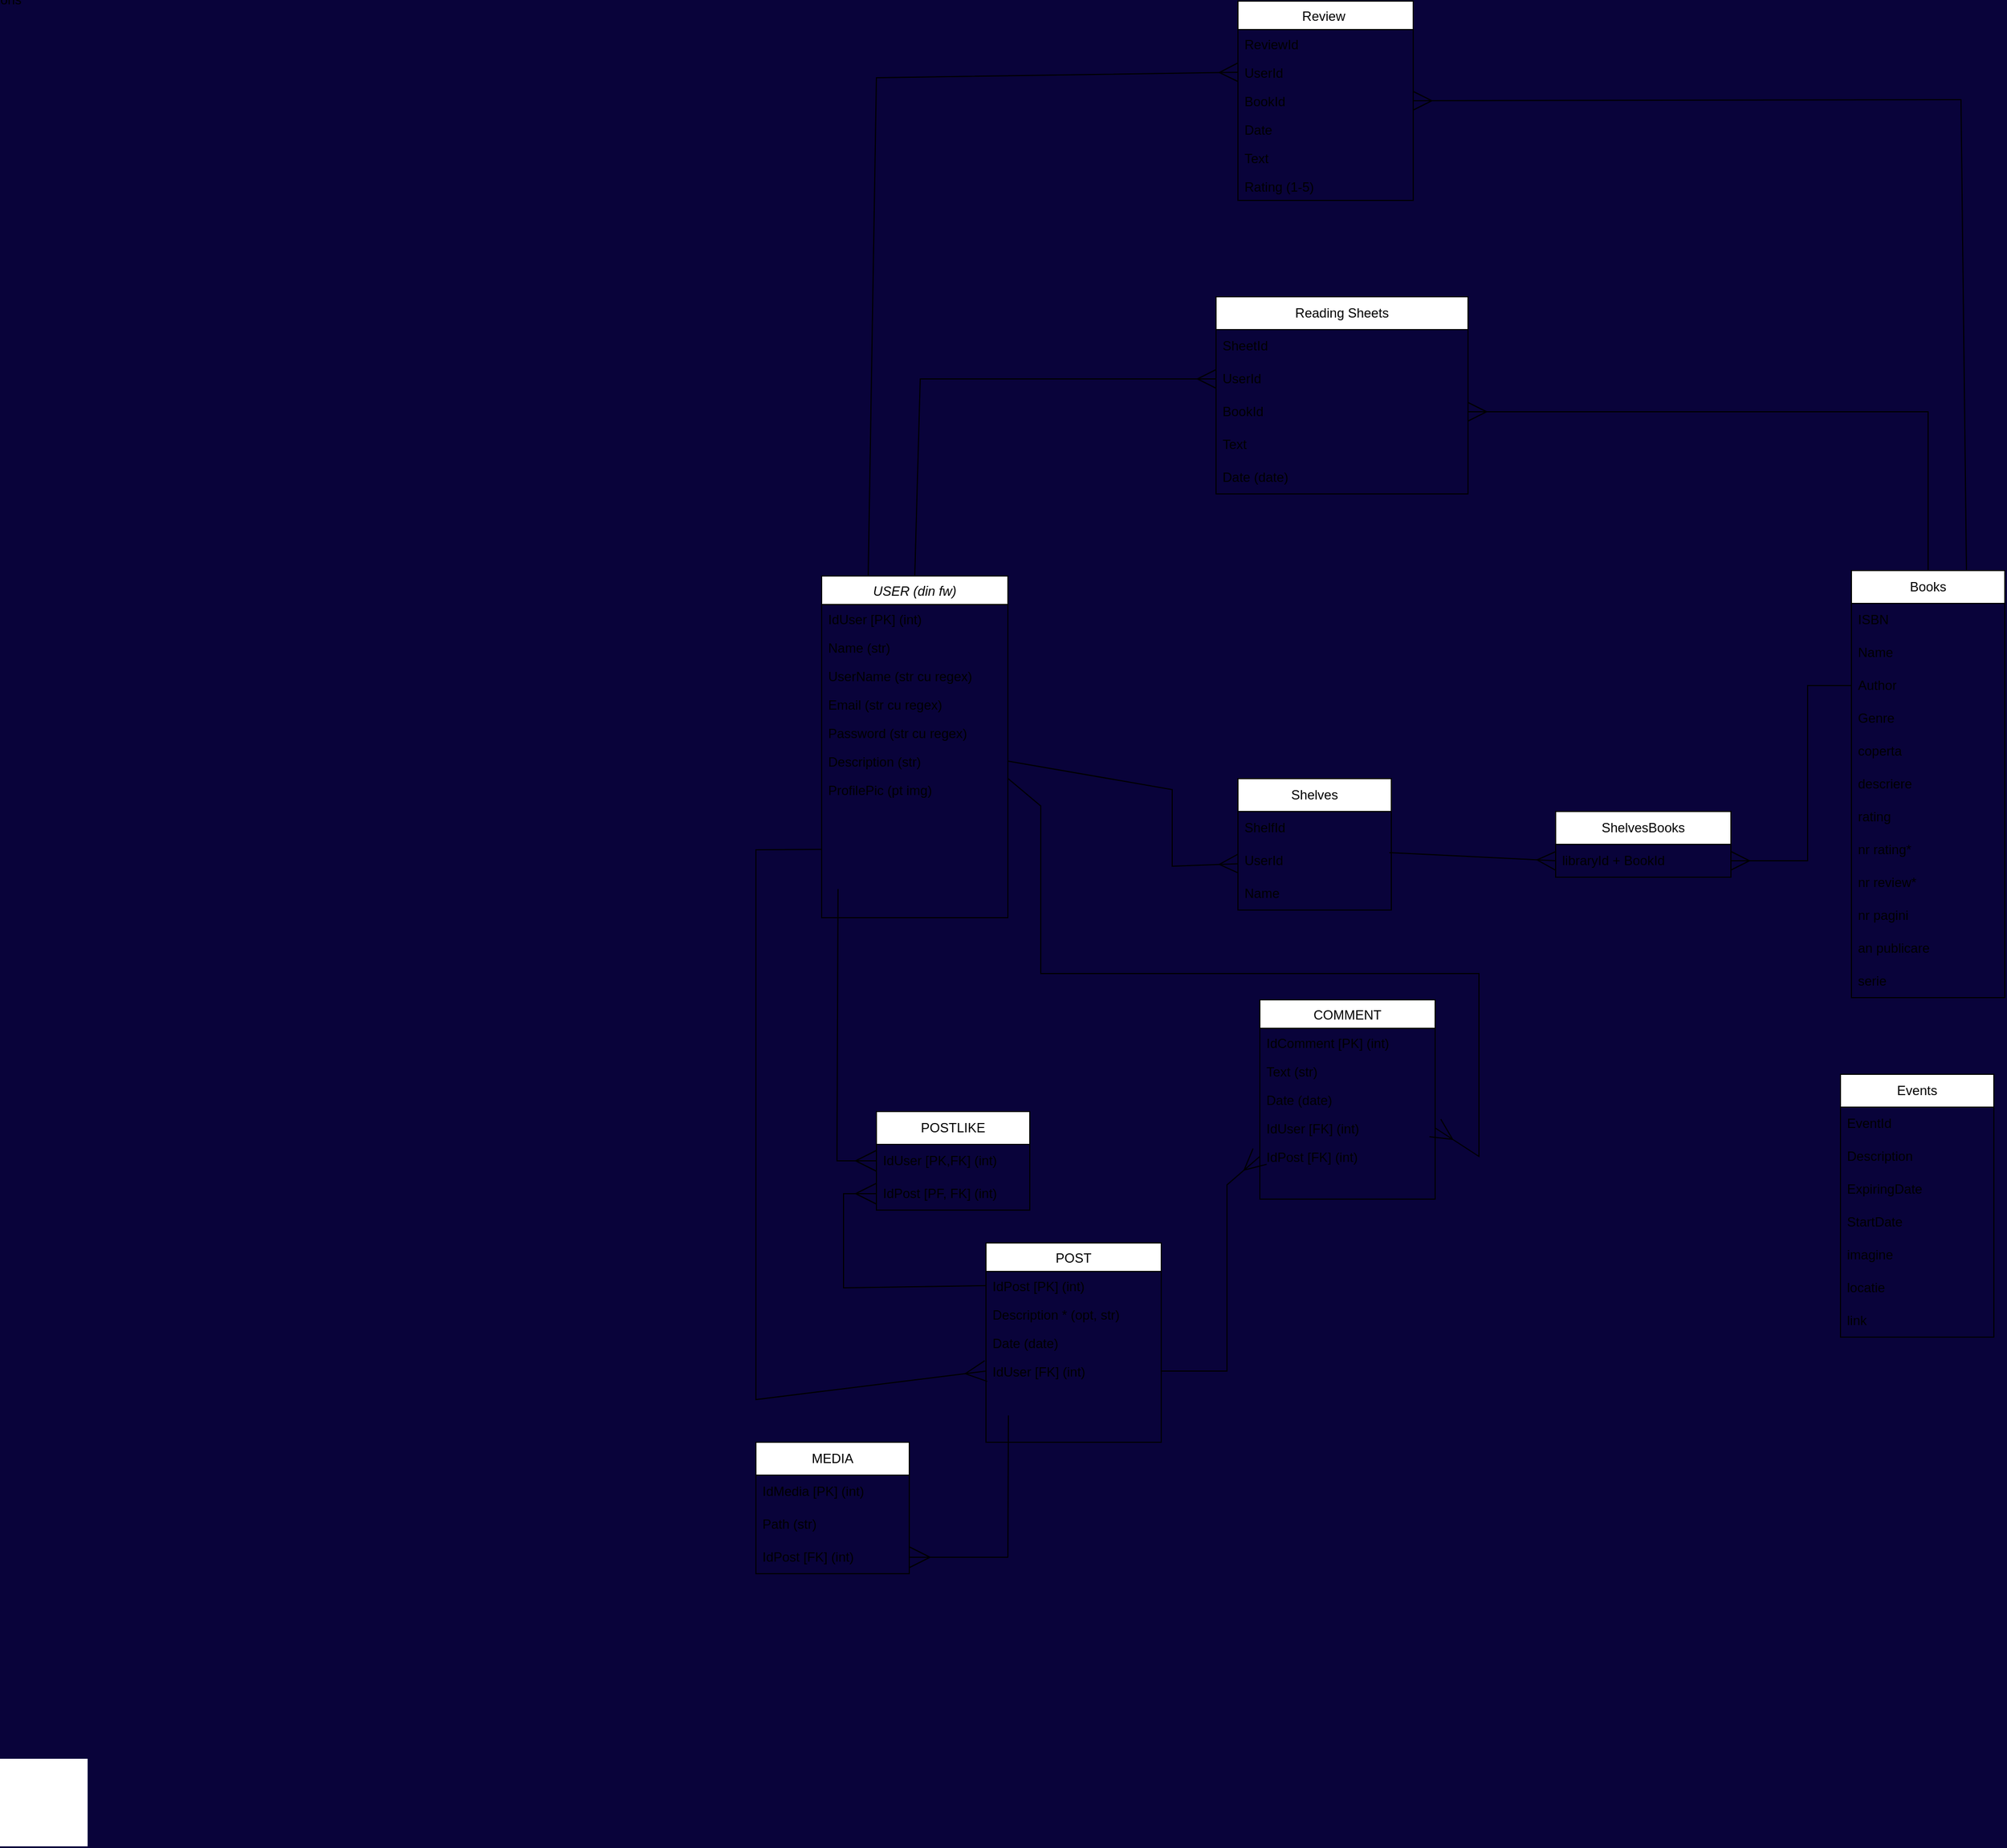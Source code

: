 <mxfile version="25.0.2">
  <diagram name="Page-1" id="d7t0EijorHq8jaIxipue">
    <mxGraphModel dx="3233" dy="1976" grid="1" gridSize="10" guides="1" tooltips="1" connect="1" arrows="1" fold="1" page="1" pageScale="1" pageWidth="1920" pageHeight="1200" background="#09033a" math="0" shadow="0">
      <root>
        <mxCell id="0" />
        <mxCell id="1" parent="0" />
        <mxCell id="PUZ8tLJXQuR5AAKcZnAG-1" value="USER (din fw)" style="swimlane;fontStyle=2;align=center;verticalAlign=top;childLayout=stackLayout;horizontal=1;startSize=26;horizontalStack=0;resizeParent=1;resizeLast=0;collapsible=1;marginBottom=0;rounded=0;shadow=0;strokeWidth=1;" parent="1" vertex="1">
          <mxGeometry x="-1170" y="35" width="170" height="312" as="geometry">
            <mxRectangle x="230" y="140" width="160" height="26" as="alternateBounds" />
          </mxGeometry>
        </mxCell>
        <mxCell id="PUZ8tLJXQuR5AAKcZnAG-2" value="IdUser [PK] (int)" style="text;align=left;verticalAlign=top;spacingLeft=4;spacingRight=4;overflow=hidden;rotatable=0;points=[[0,0.5],[1,0.5]];portConstraint=eastwest;" parent="PUZ8tLJXQuR5AAKcZnAG-1" vertex="1">
          <mxGeometry y="26" width="170" height="26" as="geometry" />
        </mxCell>
        <mxCell id="PUZ8tLJXQuR5AAKcZnAG-3" value="Name (str)" style="text;align=left;verticalAlign=top;spacingLeft=4;spacingRight=4;overflow=hidden;rotatable=0;points=[[0,0.5],[1,0.5]];portConstraint=eastwest;" parent="PUZ8tLJXQuR5AAKcZnAG-1" vertex="1">
          <mxGeometry y="52" width="170" height="26" as="geometry" />
        </mxCell>
        <mxCell id="PUZ8tLJXQuR5AAKcZnAG-4" value="UserName (str cu regex)" style="text;align=left;verticalAlign=top;spacingLeft=4;spacingRight=4;overflow=hidden;rotatable=0;points=[[0,0.5],[1,0.5]];portConstraint=eastwest;" parent="PUZ8tLJXQuR5AAKcZnAG-1" vertex="1">
          <mxGeometry y="78" width="170" height="26" as="geometry" />
        </mxCell>
        <mxCell id="PUZ8tLJXQuR5AAKcZnAG-5" value="Email (str cu regex)" style="text;align=left;verticalAlign=top;spacingLeft=4;spacingRight=4;overflow=hidden;rotatable=0;points=[[0,0.5],[1,0.5]];portConstraint=eastwest;rounded=0;shadow=0;html=0;" parent="PUZ8tLJXQuR5AAKcZnAG-1" vertex="1">
          <mxGeometry y="104" width="170" height="26" as="geometry" />
        </mxCell>
        <mxCell id="PUZ8tLJXQuR5AAKcZnAG-7" value="Password (str cu regex)" style="text;align=left;verticalAlign=top;spacingLeft=4;spacingRight=4;overflow=hidden;rotatable=0;points=[[0,0.5],[1,0.5]];portConstraint=eastwest;" parent="PUZ8tLJXQuR5AAKcZnAG-1" vertex="1">
          <mxGeometry y="130" width="170" height="26" as="geometry" />
        </mxCell>
        <mxCell id="PUZ8tLJXQuR5AAKcZnAG-8" value="Description (str)" style="text;align=left;verticalAlign=top;spacingLeft=4;spacingRight=4;overflow=hidden;rotatable=0;points=[[0,0.5],[1,0.5]];portConstraint=eastwest;" parent="PUZ8tLJXQuR5AAKcZnAG-1" vertex="1">
          <mxGeometry y="156" width="170" height="26" as="geometry" />
        </mxCell>
        <mxCell id="PUZ8tLJXQuR5AAKcZnAG-9" value="ProfilePic (pt img)" style="text;align=left;verticalAlign=top;spacingLeft=4;spacingRight=4;overflow=hidden;rotatable=0;points=[[0,0.5],[1,0.5]];portConstraint=eastwest;" parent="PUZ8tLJXQuR5AAKcZnAG-1" vertex="1">
          <mxGeometry y="182" width="170" height="26" as="geometry" />
        </mxCell>
        <mxCell id="PUZ8tLJXQuR5AAKcZnAG-12" value="POST" style="swimlane;fontStyle=0;align=center;verticalAlign=top;childLayout=stackLayout;horizontal=1;startSize=26;horizontalStack=0;resizeParent=1;resizeLast=0;collapsible=1;marginBottom=0;rounded=0;shadow=0;strokeWidth=1;" parent="1" vertex="1">
          <mxGeometry x="-1020" y="644" width="160" height="182" as="geometry">
            <mxRectangle x="130" y="380" width="160" height="26" as="alternateBounds" />
          </mxGeometry>
        </mxCell>
        <mxCell id="PUZ8tLJXQuR5AAKcZnAG-13" value="IdPost [PK] (int)" style="text;align=left;verticalAlign=top;spacingLeft=4;spacingRight=4;overflow=hidden;rotatable=0;points=[[0,0.5],[1,0.5]];portConstraint=eastwest;" parent="PUZ8tLJXQuR5AAKcZnAG-12" vertex="1">
          <mxGeometry y="26" width="160" height="26" as="geometry" />
        </mxCell>
        <mxCell id="PUZ8tLJXQuR5AAKcZnAG-14" value="Description * (opt, str)" style="text;align=left;verticalAlign=top;spacingLeft=4;spacingRight=4;overflow=hidden;rotatable=0;points=[[0,0.5],[1,0.5]];portConstraint=eastwest;" parent="PUZ8tLJXQuR5AAKcZnAG-12" vertex="1">
          <mxGeometry y="52" width="160" height="26" as="geometry" />
        </mxCell>
        <mxCell id="PUZ8tLJXQuR5AAKcZnAG-15" value="Date (date)" style="text;align=left;verticalAlign=top;spacingLeft=4;spacingRight=4;overflow=hidden;rotatable=0;points=[[0,0.5],[1,0.5]];portConstraint=eastwest;rounded=0;shadow=0;html=0;" parent="PUZ8tLJXQuR5AAKcZnAG-12" vertex="1">
          <mxGeometry y="78" width="160" height="26" as="geometry" />
        </mxCell>
        <mxCell id="PUZ8tLJXQuR5AAKcZnAG-17" value="IdUser [FK] (int)" style="text;align=left;verticalAlign=top;spacingLeft=4;spacingRight=4;overflow=hidden;rotatable=0;points=[[0,0.5],[1,0.5]];portConstraint=eastwest;fontStyle=0" parent="PUZ8tLJXQuR5AAKcZnAG-12" vertex="1">
          <mxGeometry y="104" width="160" height="26" as="geometry" />
        </mxCell>
        <mxCell id="PUZ8tLJXQuR5AAKcZnAG-19" value="COMMENT" style="swimlane;fontStyle=0;align=center;verticalAlign=top;childLayout=stackLayout;horizontal=1;startSize=26;horizontalStack=0;resizeParent=1;resizeLast=0;collapsible=1;marginBottom=0;rounded=0;shadow=0;strokeWidth=1;" parent="1" vertex="1">
          <mxGeometry x="-770" y="422" width="160" height="182" as="geometry">
            <mxRectangle x="340" y="380" width="170" height="26" as="alternateBounds" />
          </mxGeometry>
        </mxCell>
        <mxCell id="PUZ8tLJXQuR5AAKcZnAG-20" value="IdComment [PK] (int)" style="text;align=left;verticalAlign=top;spacingLeft=4;spacingRight=4;overflow=hidden;rotatable=0;points=[[0,0.5],[1,0.5]];portConstraint=eastwest;" parent="PUZ8tLJXQuR5AAKcZnAG-19" vertex="1">
          <mxGeometry y="26" width="160" height="26" as="geometry" />
        </mxCell>
        <mxCell id="PUZ8tLJXQuR5AAKcZnAG-21" value="Text (str)" style="text;align=left;verticalAlign=top;spacingLeft=4;spacingRight=4;overflow=hidden;rotatable=0;points=[[0,0.5],[1,0.5]];portConstraint=eastwest;" parent="PUZ8tLJXQuR5AAKcZnAG-19" vertex="1">
          <mxGeometry y="52" width="160" height="26" as="geometry" />
        </mxCell>
        <mxCell id="PUZ8tLJXQuR5AAKcZnAG-22" value="Date (date)" style="text;align=left;verticalAlign=top;spacingLeft=4;spacingRight=4;overflow=hidden;rotatable=0;points=[[0,0.5],[1,0.5]];portConstraint=eastwest;" parent="PUZ8tLJXQuR5AAKcZnAG-19" vertex="1">
          <mxGeometry y="78" width="160" height="26" as="geometry" />
        </mxCell>
        <mxCell id="PUZ8tLJXQuR5AAKcZnAG-23" value="IdUser [FK] (int)" style="text;align=left;verticalAlign=top;spacingLeft=4;spacingRight=4;overflow=hidden;rotatable=0;points=[[0,0.5],[1,0.5]];portConstraint=eastwest;" parent="PUZ8tLJXQuR5AAKcZnAG-19" vertex="1">
          <mxGeometry y="104" width="160" height="26" as="geometry" />
        </mxCell>
        <mxCell id="PUZ8tLJXQuR5AAKcZnAG-24" value="IdPost [FK] (int)" style="text;align=left;verticalAlign=top;spacingLeft=4;spacingRight=4;overflow=hidden;rotatable=0;points=[[0,0.5],[1,0.5]];portConstraint=eastwest;" parent="PUZ8tLJXQuR5AAKcZnAG-19" vertex="1">
          <mxGeometry y="130" width="160" height="26" as="geometry" />
        </mxCell>
        <mxCell id="PUZ8tLJXQuR5AAKcZnAG-25" value="Review " style="swimlane;fontStyle=0;align=center;verticalAlign=top;childLayout=stackLayout;horizontal=1;startSize=26;horizontalStack=0;resizeParent=1;resizeLast=0;collapsible=1;marginBottom=0;rounded=0;shadow=0;strokeWidth=1;" parent="1" vertex="1">
          <mxGeometry x="-790" y="-490" width="160" height="182" as="geometry">
            <mxRectangle x="550" y="140" width="160" height="26" as="alternateBounds" />
          </mxGeometry>
        </mxCell>
        <mxCell id="PUZ8tLJXQuR5AAKcZnAG-26" value="ReviewId" style="text;align=left;verticalAlign=top;spacingLeft=4;spacingRight=4;overflow=hidden;rotatable=0;points=[[0,0.5],[1,0.5]];portConstraint=eastwest;rounded=0;shadow=0;html=0;" parent="PUZ8tLJXQuR5AAKcZnAG-25" vertex="1">
          <mxGeometry y="26" width="160" height="26" as="geometry" />
        </mxCell>
        <mxCell id="PUZ8tLJXQuR5AAKcZnAG-27" value="UserId" style="text;align=left;verticalAlign=top;spacingLeft=4;spacingRight=4;overflow=hidden;rotatable=0;points=[[0,0.5],[1,0.5]];portConstraint=eastwest;" parent="PUZ8tLJXQuR5AAKcZnAG-25" vertex="1">
          <mxGeometry y="52" width="160" height="26" as="geometry" />
        </mxCell>
        <mxCell id="PUZ8tLJXQuR5AAKcZnAG-28" value="BookId" style="text;align=left;verticalAlign=top;spacingLeft=4;spacingRight=4;overflow=hidden;rotatable=0;points=[[0,0.5],[1,0.5]];portConstraint=eastwest;rounded=0;shadow=0;html=0;" parent="PUZ8tLJXQuR5AAKcZnAG-25" vertex="1">
          <mxGeometry y="78" width="160" height="26" as="geometry" />
        </mxCell>
        <mxCell id="PUZ8tLJXQuR5AAKcZnAG-29" value="Date" style="text;align=left;verticalAlign=top;spacingLeft=4;spacingRight=4;overflow=hidden;rotatable=0;points=[[0,0.5],[1,0.5]];portConstraint=eastwest;rounded=0;shadow=0;html=0;" parent="PUZ8tLJXQuR5AAKcZnAG-25" vertex="1">
          <mxGeometry y="104" width="160" height="26" as="geometry" />
        </mxCell>
        <mxCell id="_pP_RwsEZ52vOT59SXGj-28" value="Text" style="text;align=left;verticalAlign=top;spacingLeft=4;spacingRight=4;overflow=hidden;rotatable=0;points=[[0,0.5],[1,0.5]];portConstraint=eastwest;rounded=0;shadow=0;html=0;" parent="PUZ8tLJXQuR5AAKcZnAG-25" vertex="1">
          <mxGeometry y="130" width="160" height="26" as="geometry" />
        </mxCell>
        <mxCell id="_pP_RwsEZ52vOT59SXGj-29" value="Rating (1-5)" style="text;align=left;verticalAlign=top;spacingLeft=4;spacingRight=4;overflow=hidden;rotatable=0;points=[[0,0.5],[1,0.5]];portConstraint=eastwest;rounded=0;shadow=0;html=0;" parent="PUZ8tLJXQuR5AAKcZnAG-25" vertex="1">
          <mxGeometry y="156" width="160" height="26" as="geometry" />
        </mxCell>
        <mxCell id="PUZ8tLJXQuR5AAKcZnAG-30" value="MEDIA" style="swimlane;fontStyle=0;childLayout=stackLayout;horizontal=1;startSize=30;horizontalStack=0;resizeParent=1;resizeParentMax=0;resizeLast=0;collapsible=1;marginBottom=0;whiteSpace=wrap;html=1;" parent="1" vertex="1">
          <mxGeometry x="-1230" y="826" width="140" height="120" as="geometry" />
        </mxCell>
        <mxCell id="PUZ8tLJXQuR5AAKcZnAG-31" value="IdMedia [PK] (int)" style="text;strokeColor=none;fillColor=none;align=left;verticalAlign=middle;spacingLeft=4;spacingRight=4;overflow=hidden;points=[[0,0.5],[1,0.5]];portConstraint=eastwest;rotatable=0;whiteSpace=wrap;html=1;" parent="PUZ8tLJXQuR5AAKcZnAG-30" vertex="1">
          <mxGeometry y="30" width="140" height="30" as="geometry" />
        </mxCell>
        <mxCell id="PUZ8tLJXQuR5AAKcZnAG-32" value="Path (str)" style="text;strokeColor=none;fillColor=none;align=left;verticalAlign=middle;spacingLeft=4;spacingRight=4;overflow=hidden;points=[[0,0.5],[1,0.5]];portConstraint=eastwest;rotatable=0;whiteSpace=wrap;html=1;" parent="PUZ8tLJXQuR5AAKcZnAG-30" vertex="1">
          <mxGeometry y="60" width="140" height="30" as="geometry" />
        </mxCell>
        <mxCell id="PUZ8tLJXQuR5AAKcZnAG-33" value="IdPost [FK] (int)" style="text;strokeColor=none;fillColor=none;align=left;verticalAlign=middle;spacingLeft=4;spacingRight=4;overflow=hidden;points=[[0,0.5],[1,0.5]];portConstraint=eastwest;rotatable=0;whiteSpace=wrap;html=1;" parent="PUZ8tLJXQuR5AAKcZnAG-30" vertex="1">
          <mxGeometry y="90" width="140" height="30" as="geometry" />
        </mxCell>
        <mxCell id="PUZ8tLJXQuR5AAKcZnAG-41" value="Reading Sheets" style="swimlane;fontStyle=0;childLayout=stackLayout;horizontal=1;startSize=30;horizontalStack=0;resizeParent=1;resizeParentMax=0;resizeLast=0;collapsible=1;marginBottom=0;whiteSpace=wrap;html=1;" parent="1" vertex="1">
          <mxGeometry x="-810" y="-220" width="230" height="180" as="geometry" />
        </mxCell>
        <mxCell id="PUZ8tLJXQuR5AAKcZnAG-42" value="SheetId" style="text;strokeColor=none;fillColor=none;align=left;verticalAlign=middle;spacingLeft=4;spacingRight=4;overflow=hidden;points=[[0,0.5],[1,0.5]];portConstraint=eastwest;rotatable=0;whiteSpace=wrap;html=1;" parent="PUZ8tLJXQuR5AAKcZnAG-41" vertex="1">
          <mxGeometry y="30" width="230" height="30" as="geometry" />
        </mxCell>
        <mxCell id="PUZ8tLJXQuR5AAKcZnAG-43" value="UserId" style="text;strokeColor=none;fillColor=none;align=left;verticalAlign=middle;spacingLeft=4;spacingRight=4;overflow=hidden;points=[[0,0.5],[1,0.5]];portConstraint=eastwest;rotatable=0;whiteSpace=wrap;html=1;" parent="PUZ8tLJXQuR5AAKcZnAG-41" vertex="1">
          <mxGeometry y="60" width="230" height="30" as="geometry" />
        </mxCell>
        <mxCell id="PUZ8tLJXQuR5AAKcZnAG-44" value="BookId" style="text;strokeColor=none;fillColor=none;align=left;verticalAlign=middle;spacingLeft=4;spacingRight=4;overflow=hidden;points=[[0,0.5],[1,0.5]];portConstraint=eastwest;rotatable=0;whiteSpace=wrap;html=1;" parent="PUZ8tLJXQuR5AAKcZnAG-41" vertex="1">
          <mxGeometry y="90" width="230" height="30" as="geometry" />
        </mxCell>
        <mxCell id="PUZ8tLJXQuR5AAKcZnAG-45" value="Text" style="text;strokeColor=none;fillColor=none;align=left;verticalAlign=middle;spacingLeft=4;spacingRight=4;overflow=hidden;points=[[0,0.5],[1,0.5]];portConstraint=eastwest;rotatable=0;whiteSpace=wrap;html=1;" parent="PUZ8tLJXQuR5AAKcZnAG-41" vertex="1">
          <mxGeometry y="120" width="230" height="30" as="geometry" />
        </mxCell>
        <mxCell id="_pP_RwsEZ52vOT59SXGj-23" value="Date (date)" style="text;strokeColor=none;fillColor=none;align=left;verticalAlign=middle;spacingLeft=4;spacingRight=4;overflow=hidden;points=[[0,0.5],[1,0.5]];portConstraint=eastwest;rotatable=0;whiteSpace=wrap;html=1;" parent="PUZ8tLJXQuR5AAKcZnAG-41" vertex="1">
          <mxGeometry y="150" width="230" height="30" as="geometry" />
        </mxCell>
        <mxCell id="PUZ8tLJXQuR5AAKcZnAG-46" value="Books" style="swimlane;fontStyle=0;childLayout=stackLayout;horizontal=1;startSize=30;horizontalStack=0;resizeParent=1;resizeParentMax=0;resizeLast=0;collapsible=1;marginBottom=0;whiteSpace=wrap;html=1;" parent="1" vertex="1">
          <mxGeometry x="-230" y="30" width="140" height="390" as="geometry" />
        </mxCell>
        <mxCell id="PUZ8tLJXQuR5AAKcZnAG-47" value="ISBN" style="text;strokeColor=none;fillColor=none;align=left;verticalAlign=middle;spacingLeft=4;spacingRight=4;overflow=hidden;points=[[0,0.5],[1,0.5]];portConstraint=eastwest;rotatable=0;whiteSpace=wrap;html=1;" parent="PUZ8tLJXQuR5AAKcZnAG-46" vertex="1">
          <mxGeometry y="30" width="140" height="30" as="geometry" />
        </mxCell>
        <mxCell id="PUZ8tLJXQuR5AAKcZnAG-48" value="Name" style="text;strokeColor=none;fillColor=none;align=left;verticalAlign=middle;spacingLeft=4;spacingRight=4;overflow=hidden;points=[[0,0.5],[1,0.5]];portConstraint=eastwest;rotatable=0;whiteSpace=wrap;html=1;" parent="PUZ8tLJXQuR5AAKcZnAG-46" vertex="1">
          <mxGeometry y="60" width="140" height="30" as="geometry" />
        </mxCell>
        <mxCell id="PUZ8tLJXQuR5AAKcZnAG-49" value="Author" style="text;strokeColor=none;fillColor=none;align=left;verticalAlign=middle;spacingLeft=4;spacingRight=4;overflow=hidden;points=[[0,0.5],[1,0.5]];portConstraint=eastwest;rotatable=0;whiteSpace=wrap;html=1;" parent="PUZ8tLJXQuR5AAKcZnAG-46" vertex="1">
          <mxGeometry y="90" width="140" height="30" as="geometry" />
        </mxCell>
        <mxCell id="_pP_RwsEZ52vOT59SXGj-2" value="Genre" style="text;strokeColor=none;fillColor=none;align=left;verticalAlign=middle;spacingLeft=4;spacingRight=4;overflow=hidden;points=[[0,0.5],[1,0.5]];portConstraint=eastwest;rotatable=0;whiteSpace=wrap;html=1;" parent="PUZ8tLJXQuR5AAKcZnAG-46" vertex="1">
          <mxGeometry y="120" width="140" height="30" as="geometry" />
        </mxCell>
        <mxCell id="Vw2BUO0Vsb5WRsxz1SZK-1" value="coperta" style="text;strokeColor=none;fillColor=none;align=left;verticalAlign=middle;spacingLeft=4;spacingRight=4;overflow=hidden;points=[[0,0.5],[1,0.5]];portConstraint=eastwest;rotatable=0;whiteSpace=wrap;html=1;" parent="PUZ8tLJXQuR5AAKcZnAG-46" vertex="1">
          <mxGeometry y="150" width="140" height="30" as="geometry" />
        </mxCell>
        <mxCell id="Vw2BUO0Vsb5WRsxz1SZK-2" value="descriere" style="text;strokeColor=none;fillColor=none;align=left;verticalAlign=middle;spacingLeft=4;spacingRight=4;overflow=hidden;points=[[0,0.5],[1,0.5]];portConstraint=eastwest;rotatable=0;whiteSpace=wrap;html=1;" parent="PUZ8tLJXQuR5AAKcZnAG-46" vertex="1">
          <mxGeometry y="180" width="140" height="30" as="geometry" />
        </mxCell>
        <mxCell id="Vw2BUO0Vsb5WRsxz1SZK-3" value="rating" style="text;strokeColor=none;fillColor=none;align=left;verticalAlign=middle;spacingLeft=4;spacingRight=4;overflow=hidden;points=[[0,0.5],[1,0.5]];portConstraint=eastwest;rotatable=0;whiteSpace=wrap;html=1;" parent="PUZ8tLJXQuR5AAKcZnAG-46" vertex="1">
          <mxGeometry y="210" width="140" height="30" as="geometry" />
        </mxCell>
        <mxCell id="Vw2BUO0Vsb5WRsxz1SZK-4" value="nr rating*" style="text;strokeColor=none;fillColor=none;align=left;verticalAlign=middle;spacingLeft=4;spacingRight=4;overflow=hidden;points=[[0,0.5],[1,0.5]];portConstraint=eastwest;rotatable=0;whiteSpace=wrap;html=1;" parent="PUZ8tLJXQuR5AAKcZnAG-46" vertex="1">
          <mxGeometry y="240" width="140" height="30" as="geometry" />
        </mxCell>
        <mxCell id="Vw2BUO0Vsb5WRsxz1SZK-5" value="nr review*" style="text;strokeColor=none;fillColor=none;align=left;verticalAlign=middle;spacingLeft=4;spacingRight=4;overflow=hidden;points=[[0,0.5],[1,0.5]];portConstraint=eastwest;rotatable=0;whiteSpace=wrap;html=1;" parent="PUZ8tLJXQuR5AAKcZnAG-46" vertex="1">
          <mxGeometry y="270" width="140" height="30" as="geometry" />
        </mxCell>
        <mxCell id="Vw2BUO0Vsb5WRsxz1SZK-6" value="nr pagini" style="text;strokeColor=none;fillColor=none;align=left;verticalAlign=middle;spacingLeft=4;spacingRight=4;overflow=hidden;points=[[0,0.5],[1,0.5]];portConstraint=eastwest;rotatable=0;whiteSpace=wrap;html=1;" parent="PUZ8tLJXQuR5AAKcZnAG-46" vertex="1">
          <mxGeometry y="300" width="140" height="30" as="geometry" />
        </mxCell>
        <mxCell id="Vw2BUO0Vsb5WRsxz1SZK-7" value="an publicare" style="text;strokeColor=none;fillColor=none;align=left;verticalAlign=middle;spacingLeft=4;spacingRight=4;overflow=hidden;points=[[0,0.5],[1,0.5]];portConstraint=eastwest;rotatable=0;whiteSpace=wrap;html=1;" parent="PUZ8tLJXQuR5AAKcZnAG-46" vertex="1">
          <mxGeometry y="330" width="140" height="30" as="geometry" />
        </mxCell>
        <mxCell id="Vw2BUO0Vsb5WRsxz1SZK-8" value="serie" style="text;strokeColor=none;fillColor=none;align=left;verticalAlign=middle;spacingLeft=4;spacingRight=4;overflow=hidden;points=[[0,0.5],[1,0.5]];portConstraint=eastwest;rotatable=0;whiteSpace=wrap;html=1;" parent="PUZ8tLJXQuR5AAKcZnAG-46" vertex="1">
          <mxGeometry y="360" width="140" height="30" as="geometry" />
        </mxCell>
        <mxCell id="PUZ8tLJXQuR5AAKcZnAG-60" value="" style="endArrow=none;html=1;rounded=0;exitX=0;exitY=0.5;exitDx=0;exitDy=0;endFill=0;endSize=17;startArrow=ERmany;startFill=0;startSize=17;entryX=0;entryY=0.603;entryDx=0;entryDy=0;entryPerimeter=0;" parent="1" source="PUZ8tLJXQuR5AAKcZnAG-17" edge="1">
          <mxGeometry width="50" height="50" relative="1" as="geometry">
            <mxPoint x="-1170" y="695.74" as="sourcePoint" />
            <mxPoint x="-1170" y="284.678" as="targetPoint" />
            <Array as="points">
              <mxPoint x="-1230" y="787" />
              <mxPoint x="-1230" y="285" />
            </Array>
          </mxGeometry>
        </mxCell>
        <mxCell id="PUZ8tLJXQuR5AAKcZnAG-61" value="" style="endArrow=ERmany;html=1;rounded=0;exitX=1;exitY=0.5;exitDx=0;exitDy=0;entryX=0;entryY=0.5;entryDx=0;entryDy=0;endFill=0;endSize=17;" parent="1" target="PUZ8tLJXQuR5AAKcZnAG-24" edge="1">
          <mxGeometry width="50" height="50" relative="1" as="geometry">
            <mxPoint x="-860" y="761" as="sourcePoint" />
            <mxPoint x="-746" y="809" as="targetPoint" />
            <Array as="points">
              <mxPoint x="-800" y="761" />
              <mxPoint x="-800" y="591" />
            </Array>
          </mxGeometry>
        </mxCell>
        <mxCell id="PUZ8tLJXQuR5AAKcZnAG-62" value="" style="endArrow=none;html=1;rounded=0;exitX=1;exitY=0.5;exitDx=0;exitDy=0;endFill=0;endSize=14;startArrow=ERmany;startFill=0;startSize=17;entryX=0.998;entryY=0.097;entryDx=0;entryDy=0;entryPerimeter=0;" parent="1" source="PUZ8tLJXQuR5AAKcZnAG-23" target="PUZ8tLJXQuR5AAKcZnAG-9" edge="1">
          <mxGeometry width="50" height="50" relative="1" as="geometry">
            <mxPoint x="-690" y="749" as="sourcePoint" />
            <mxPoint x="-990" y="245" as="targetPoint" />
            <Array as="points">
              <mxPoint x="-570" y="565" />
              <mxPoint x="-570" y="398" />
              <mxPoint x="-970" y="398" />
              <mxPoint x="-970" y="245" />
            </Array>
          </mxGeometry>
        </mxCell>
        <mxCell id="PUZ8tLJXQuR5AAKcZnAG-63" value="" style="endArrow=none;html=1;rounded=0;exitX=1;exitY=0.5;exitDx=0;exitDy=0;entryX=0.128;entryY=1.06;entryDx=0;entryDy=0;entryPerimeter=0;endFill=0;jumpSize=6;endSize=17;startArrow=ERmany;startFill=0;startSize=17;" parent="1" source="PUZ8tLJXQuR5AAKcZnAG-33" edge="1">
          <mxGeometry width="50" height="50" relative="1" as="geometry">
            <mxPoint x="-1150" y="1049" as="sourcePoint" />
            <mxPoint x="-999.52" y="801.56" as="targetPoint" />
            <Array as="points">
              <mxPoint x="-1050" y="931" />
              <mxPoint x="-1000" y="931" />
            </Array>
          </mxGeometry>
        </mxCell>
        <mxCell id="PUZ8tLJXQuR5AAKcZnAG-64" value="Events" style="swimlane;fontStyle=0;childLayout=stackLayout;horizontal=1;startSize=30;horizontalStack=0;resizeParent=1;resizeParentMax=0;resizeLast=0;collapsible=1;marginBottom=0;whiteSpace=wrap;html=1;" parent="1" vertex="1">
          <mxGeometry x="-240" y="490" width="140" height="240" as="geometry" />
        </mxCell>
        <mxCell id="PUZ8tLJXQuR5AAKcZnAG-65" value="EventId" style="text;strokeColor=none;fillColor=none;align=left;verticalAlign=middle;spacingLeft=4;spacingRight=4;overflow=hidden;points=[[0,0.5],[1,0.5]];portConstraint=eastwest;rotatable=0;whiteSpace=wrap;html=1;" parent="PUZ8tLJXQuR5AAKcZnAG-64" vertex="1">
          <mxGeometry y="30" width="140" height="30" as="geometry" />
        </mxCell>
        <mxCell id="PUZ8tLJXQuR5AAKcZnAG-66" value="Description" style="text;strokeColor=none;fillColor=none;align=left;verticalAlign=middle;spacingLeft=4;spacingRight=4;overflow=hidden;points=[[0,0.5],[1,0.5]];portConstraint=eastwest;rotatable=0;whiteSpace=wrap;html=1;" parent="PUZ8tLJXQuR5AAKcZnAG-64" vertex="1">
          <mxGeometry y="60" width="140" height="30" as="geometry" />
        </mxCell>
        <mxCell id="_pP_RwsEZ52vOT59SXGj-24" value="ExpiringDate" style="text;strokeColor=none;fillColor=none;align=left;verticalAlign=middle;spacingLeft=4;spacingRight=4;overflow=hidden;points=[[0,0.5],[1,0.5]];portConstraint=eastwest;rotatable=0;whiteSpace=wrap;html=1;" parent="PUZ8tLJXQuR5AAKcZnAG-64" vertex="1">
          <mxGeometry y="90" width="140" height="30" as="geometry" />
        </mxCell>
        <mxCell id="_pP_RwsEZ52vOT59SXGj-25" value="StartDate" style="text;strokeColor=none;fillColor=none;align=left;verticalAlign=middle;spacingLeft=4;spacingRight=4;overflow=hidden;points=[[0,0.5],[1,0.5]];portConstraint=eastwest;rotatable=0;whiteSpace=wrap;html=1;" parent="PUZ8tLJXQuR5AAKcZnAG-64" vertex="1">
          <mxGeometry y="120" width="140" height="30" as="geometry" />
        </mxCell>
        <mxCell id="Vw2BUO0Vsb5WRsxz1SZK-9" value="imagine" style="text;strokeColor=none;fillColor=none;align=left;verticalAlign=middle;spacingLeft=4;spacingRight=4;overflow=hidden;points=[[0,0.5],[1,0.5]];portConstraint=eastwest;rotatable=0;whiteSpace=wrap;html=1;" parent="PUZ8tLJXQuR5AAKcZnAG-64" vertex="1">
          <mxGeometry y="150" width="140" height="30" as="geometry" />
        </mxCell>
        <mxCell id="Vw2BUO0Vsb5WRsxz1SZK-10" value="locatie" style="text;strokeColor=none;fillColor=none;align=left;verticalAlign=middle;spacingLeft=4;spacingRight=4;overflow=hidden;points=[[0,0.5],[1,0.5]];portConstraint=eastwest;rotatable=0;whiteSpace=wrap;html=1;" parent="PUZ8tLJXQuR5AAKcZnAG-64" vertex="1">
          <mxGeometry y="180" width="140" height="30" as="geometry" />
        </mxCell>
        <mxCell id="Vw2BUO0Vsb5WRsxz1SZK-11" value="link" style="text;strokeColor=none;fillColor=none;align=left;verticalAlign=middle;spacingLeft=4;spacingRight=4;overflow=hidden;points=[[0,0.5],[1,0.5]];portConstraint=eastwest;rotatable=0;whiteSpace=wrap;html=1;" parent="PUZ8tLJXQuR5AAKcZnAG-64" vertex="1">
          <mxGeometry y="210" width="140" height="30" as="geometry" />
        </mxCell>
        <mxCell id="Uzm5XDvu-IsSwAludkPc-1" value="POSTLIKE" style="swimlane;fontStyle=0;childLayout=stackLayout;horizontal=1;startSize=30;horizontalStack=0;resizeParent=1;resizeParentMax=0;resizeLast=0;collapsible=1;marginBottom=0;whiteSpace=wrap;html=1;" parent="1" vertex="1">
          <mxGeometry x="-1120" y="524" width="140" height="90" as="geometry" />
        </mxCell>
        <mxCell id="Uzm5XDvu-IsSwAludkPc-2" value="IdUser [PK,FK] (int)" style="text;strokeColor=none;fillColor=none;align=left;verticalAlign=middle;spacingLeft=4;spacingRight=4;overflow=hidden;points=[[0,0.5],[1,0.5]];portConstraint=eastwest;rotatable=0;whiteSpace=wrap;html=1;" parent="Uzm5XDvu-IsSwAludkPc-1" vertex="1">
          <mxGeometry y="30" width="140" height="30" as="geometry" />
        </mxCell>
        <mxCell id="Uzm5XDvu-IsSwAludkPc-3" value="IdPost [PF, FK] (int)" style="text;strokeColor=none;fillColor=none;align=left;verticalAlign=middle;spacingLeft=4;spacingRight=4;overflow=hidden;points=[[0,0.5],[1,0.5]];portConstraint=eastwest;rotatable=0;whiteSpace=wrap;html=1;" parent="Uzm5XDvu-IsSwAludkPc-1" vertex="1">
          <mxGeometry y="60" width="140" height="30" as="geometry" />
        </mxCell>
        <mxCell id="Uzm5XDvu-IsSwAludkPc-11" value="" style="endArrow=ERmany;html=1;rounded=0;entryX=0;entryY=0.5;entryDx=0;entryDy=0;exitX=0;exitY=0.5;exitDx=0;exitDy=0;startArrow=none;startFill=0;endFill=0;endSize=17;" parent="1" source="PUZ8tLJXQuR5AAKcZnAG-13" target="Uzm5XDvu-IsSwAludkPc-3" edge="1">
          <mxGeometry width="50" height="50" relative="1" as="geometry">
            <mxPoint x="-1190" y="721" as="sourcePoint" />
            <mxPoint x="-1140" y="671" as="targetPoint" />
            <Array as="points">
              <mxPoint x="-1150" y="685" />
              <mxPoint x="-1150" y="599" />
            </Array>
          </mxGeometry>
        </mxCell>
        <mxCell id="Uzm5XDvu-IsSwAludkPc-12" value="" style="endArrow=ERmany;html=1;rounded=0;entryX=0;entryY=0.5;entryDx=0;entryDy=0;endFill=0;endSize=17;exitX=0.088;exitY=0.996;exitDx=0;exitDy=0;exitPerimeter=0;" parent="1" target="Uzm5XDvu-IsSwAludkPc-2" edge="1">
          <mxGeometry width="50" height="50" relative="1" as="geometry">
            <mxPoint x="-1155.04" y="320.896" as="sourcePoint" />
            <mxPoint x="-910" y="635" as="targetPoint" />
            <Array as="points">
              <mxPoint x="-1156" y="569" />
            </Array>
          </mxGeometry>
        </mxCell>
        <mxCell id="M7tEIee7Mg-m7y8RNfFt-2" value="Shelves" style="swimlane;fontStyle=0;childLayout=stackLayout;horizontal=1;startSize=30;horizontalStack=0;resizeParent=1;resizeParentMax=0;resizeLast=0;collapsible=1;marginBottom=0;whiteSpace=wrap;html=1;" parent="1" vertex="1">
          <mxGeometry x="-790" y="220" width="140" height="120" as="geometry" />
        </mxCell>
        <mxCell id="M7tEIee7Mg-m7y8RNfFt-3" value="ShelfId" style="text;strokeColor=none;fillColor=none;align=left;verticalAlign=middle;spacingLeft=4;spacingRight=4;overflow=hidden;points=[[0,0.5],[1,0.5]];portConstraint=eastwest;rotatable=0;whiteSpace=wrap;html=1;" parent="M7tEIee7Mg-m7y8RNfFt-2" vertex="1">
          <mxGeometry y="30" width="140" height="30" as="geometry" />
        </mxCell>
        <mxCell id="M7tEIee7Mg-m7y8RNfFt-4" value="UserId" style="text;strokeColor=none;fillColor=none;align=left;verticalAlign=middle;spacingLeft=4;spacingRight=4;overflow=hidden;points=[[0,0.5],[1,0.5]];portConstraint=eastwest;rotatable=0;whiteSpace=wrap;html=1;" parent="M7tEIee7Mg-m7y8RNfFt-2" vertex="1">
          <mxGeometry y="60" width="140" height="30" as="geometry" />
        </mxCell>
        <mxCell id="_pP_RwsEZ52vOT59SXGj-5" value="Name" style="text;strokeColor=none;fillColor=none;align=left;verticalAlign=middle;spacingLeft=4;spacingRight=4;overflow=hidden;points=[[0,0.5],[1,0.5]];portConstraint=eastwest;rotatable=0;whiteSpace=wrap;html=1;" parent="M7tEIee7Mg-m7y8RNfFt-2" vertex="1">
          <mxGeometry y="90" width="140" height="30" as="geometry" />
        </mxCell>
        <mxCell id="M7tEIee7Mg-m7y8RNfFt-14" value="" style="whiteSpace=wrap;html=1;aspect=fixed;strokeColor=none;" parent="1" vertex="1">
          <mxGeometry x="-1920" y="1115" width="80" height="80" as="geometry" />
        </mxCell>
        <mxCell id="_pP_RwsEZ52vOT59SXGj-3" value="" style="endArrow=none;html=1;rounded=0;entryX=1;entryY=0.5;entryDx=0;entryDy=0;startArrow=ERmany;startFill=0;startSize=15;" parent="1" source="M7tEIee7Mg-m7y8RNfFt-4" target="PUZ8tLJXQuR5AAKcZnAG-8" edge="1">
          <mxGeometry width="50" height="50" relative="1" as="geometry">
            <mxPoint x="-1430" y="310" as="sourcePoint" />
            <mxPoint x="-1380" y="260" as="targetPoint" />
            <Array as="points">
              <mxPoint x="-850" y="300" />
              <mxPoint x="-850" y="230" />
            </Array>
          </mxGeometry>
        </mxCell>
        <mxCell id="_pP_RwsEZ52vOT59SXGj-14" value="ShelvesBooks" style="swimlane;fontStyle=0;childLayout=stackLayout;horizontal=1;startSize=30;horizontalStack=0;resizeParent=1;resizeParentMax=0;resizeLast=0;collapsible=1;marginBottom=0;whiteSpace=wrap;html=1;" parent="1" vertex="1">
          <mxGeometry x="-500" y="250" width="160" height="60" as="geometry" />
        </mxCell>
        <mxCell id="_pP_RwsEZ52vOT59SXGj-15" value="libraryId + BookId" style="text;strokeColor=none;fillColor=none;align=left;verticalAlign=middle;spacingLeft=4;spacingRight=4;overflow=hidden;points=[[0,0.5],[1,0.5]];portConstraint=eastwest;rotatable=0;whiteSpace=wrap;html=1;" parent="_pP_RwsEZ52vOT59SXGj-14" vertex="1">
          <mxGeometry y="30" width="160" height="30" as="geometry" />
        </mxCell>
        <mxCell id="_pP_RwsEZ52vOT59SXGj-17" value="" style="endArrow=ERmany;html=1;rounded=0;exitX=0.987;exitY=0.253;exitDx=0;exitDy=0;entryX=0;entryY=0.5;entryDx=0;entryDy=0;endFill=0;endSize=15;exitPerimeter=0;" parent="1" source="M7tEIee7Mg-m7y8RNfFt-4" target="_pP_RwsEZ52vOT59SXGj-15" edge="1">
          <mxGeometry width="50" height="50" relative="1" as="geometry">
            <mxPoint x="-640" y="290" as="sourcePoint" />
            <mxPoint x="-500" y="290" as="targetPoint" />
          </mxGeometry>
        </mxCell>
        <mxCell id="_pP_RwsEZ52vOT59SXGj-19" value="" style="endArrow=ERmany;html=1;rounded=0;exitX=0;exitY=0.5;exitDx=0;exitDy=0;entryX=1;entryY=0.5;entryDx=0;entryDy=0;endFill=0;endSize=15;" parent="1" source="PUZ8tLJXQuR5AAKcZnAG-49" target="_pP_RwsEZ52vOT59SXGj-15" edge="1">
          <mxGeometry width="50" height="50" relative="1" as="geometry">
            <mxPoint x="-210" y="290" as="sourcePoint" />
            <mxPoint x="-320" y="290" as="targetPoint" />
            <Array as="points">
              <mxPoint x="-270" y="135" />
              <mxPoint x="-270" y="295" />
            </Array>
          </mxGeometry>
        </mxCell>
        <mxCell id="_pP_RwsEZ52vOT59SXGj-21" value="" style="endArrow=ERmany;html=1;rounded=0;exitX=0.5;exitY=0;exitDx=0;exitDy=0;entryX=0;entryY=0.5;entryDx=0;entryDy=0;endFill=0;startSize=10;endSize=15;" parent="1" source="PUZ8tLJXQuR5AAKcZnAG-1" target="PUZ8tLJXQuR5AAKcZnAG-43" edge="1">
          <mxGeometry width="50" height="50" relative="1" as="geometry">
            <mxPoint x="-1090" y="20" as="sourcePoint" />
            <mxPoint x="-1040" y="-30" as="targetPoint" />
            <Array as="points">
              <mxPoint x="-1080" y="-145" />
            </Array>
          </mxGeometry>
        </mxCell>
        <mxCell id="_pP_RwsEZ52vOT59SXGj-22" value="" style="endArrow=ERmany;html=1;rounded=0;exitX=0.5;exitY=0;exitDx=0;exitDy=0;entryX=1;entryY=0.5;entryDx=0;entryDy=0;startArrow=none;startFill=0;endSize=15;startSize=13;endFill=0;" parent="1" source="PUZ8tLJXQuR5AAKcZnAG-46" target="PUZ8tLJXQuR5AAKcZnAG-44" edge="1">
          <mxGeometry width="50" height="50" relative="1" as="geometry">
            <mxPoint x="-500" y="10" as="sourcePoint" />
            <mxPoint x="-450" y="-40" as="targetPoint" />
            <Array as="points">
              <mxPoint x="-160" y="-115" />
            </Array>
          </mxGeometry>
        </mxCell>
        <mxCell id="_pP_RwsEZ52vOT59SXGj-26" value="" style="endArrow=ERmany;html=1;rounded=0;exitX=0.25;exitY=0;exitDx=0;exitDy=0;entryX=0;entryY=0.5;entryDx=0;entryDy=0;endFill=0;startSize=10;endSize=15;" parent="1" source="PUZ8tLJXQuR5AAKcZnAG-1" target="PUZ8tLJXQuR5AAKcZnAG-27" edge="1">
          <mxGeometry width="50" height="50" relative="1" as="geometry">
            <mxPoint x="-1120" y="-110" as="sourcePoint" />
            <mxPoint x="-845" y="-290" as="targetPoint" />
            <Array as="points">
              <mxPoint x="-1120" y="-420" />
            </Array>
          </mxGeometry>
        </mxCell>
        <mxCell id="_pP_RwsEZ52vOT59SXGj-27" value="" style="endArrow=ERmany;html=1;rounded=0;exitX=0.75;exitY=0;exitDx=0;exitDy=0;entryX=1;entryY=0.5;entryDx=0;entryDy=0;startArrow=none;startFill=0;endSize=15;startSize=13;endFill=0;" parent="1" source="PUZ8tLJXQuR5AAKcZnAG-46" target="PUZ8tLJXQuR5AAKcZnAG-28" edge="1">
          <mxGeometry width="50" height="50" relative="1" as="geometry">
            <mxPoint x="-180" y="-265" as="sourcePoint" />
            <mxPoint x="-600" y="-410" as="targetPoint" />
            <Array as="points">
              <mxPoint x="-130" y="-400" />
            </Array>
          </mxGeometry>
        </mxCell>
        <mxCell id="gqULJBK-X4bvL3519kWo-1" value="Actions" style="swimlane;fontStyle=0;childLayout=stackLayout;horizontal=1;startSize=30;horizontalStack=0;resizeParent=1;resizeParentMax=0;resizeLast=0;collapsible=1;marginBottom=0;whiteSpace=wrap;html=1;" vertex="1" parent="1">
<<<<<<< Updated upstream
          <mxGeometry x="-780" width="210" height="150" as="geometry" />
        </mxCell>
        <mxCell id="gqULJBK-X4bvL3519kWo-2" value="ActionId" style="text;strokeColor=none;fillColor=none;align=left;verticalAlign=middle;spacingLeft=4;spacingRight=4;overflow=hidden;points=[[0,0.5],[1,0.5]];portConstraint=eastwest;rotatable=0;whiteSpace=wrap;html=1;" vertex="1" parent="gqULJBK-X4bvL3519kWo-1">
          <mxGeometry y="30" width="210" height="30" as="geometry" />
        </mxCell>
        <mxCell id="gqULJBK-X4bvL3519kWo-3" value="Denumire( favorite, terminata, citeste, vrea sa citeasca)" style="text;strokeColor=none;fillColor=none;align=left;verticalAlign=middle;spacingLeft=4;spacingRight=4;overflow=hidden;points=[[0,0.5],[1,0.5]];portConstraint=eastwest;rotatable=0;whiteSpace=wrap;html=1;" vertex="1" parent="gqULJBK-X4bvL3519kWo-1">
          <mxGeometry y="60" width="210" height="30" as="geometry" />
        </mxCell>
        <mxCell id="gqULJBK-X4bvL3519kWo-4" value="UserId" style="text;strokeColor=none;fillColor=none;align=left;verticalAlign=middle;spacingLeft=4;spacingRight=4;overflow=hidden;points=[[0,0.5],[1,0.5]];portConstraint=eastwest;rotatable=0;whiteSpace=wrap;html=1;" vertex="1" parent="gqULJBK-X4bvL3519kWo-1">
          <mxGeometry y="90" width="210" height="30" as="geometry" />
        </mxCell>
        <mxCell id="gqULJBK-X4bvL3519kWo-9" value="BookId" style="text;strokeColor=none;fillColor=none;align=left;verticalAlign=middle;spacingLeft=4;spacingRight=4;overflow=hidden;points=[[0,0.5],[1,0.5]];portConstraint=eastwest;rotatable=0;whiteSpace=wrap;html=1;" vertex="1" parent="gqULJBK-X4bvL3519kWo-1">
          <mxGeometry y="120" width="210" height="30" as="geometry" />
=======
          <mxGeometry x="-780" width="140" height="150" as="geometry" />
        </mxCell>
        <mxCell id="gqULJBK-X4bvL3519kWo-2" value="ActionId" style="text;strokeColor=none;fillColor=none;align=left;verticalAlign=middle;spacingLeft=4;spacingRight=4;overflow=hidden;points=[[0,0.5],[1,0.5]];portConstraint=eastwest;rotatable=0;whiteSpace=wrap;html=1;" vertex="1" parent="gqULJBK-X4bvL3519kWo-1">
          <mxGeometry y="30" width="140" height="30" as="geometry" />
        </mxCell>
        <mxCell id="gqULJBK-X4bvL3519kWo-3" value="Denumire" style="text;strokeColor=none;fillColor=none;align=left;verticalAlign=middle;spacingLeft=4;spacingRight=4;overflow=hidden;points=[[0,0.5],[1,0.5]];portConstraint=eastwest;rotatable=0;whiteSpace=wrap;html=1;" vertex="1" parent="gqULJBK-X4bvL3519kWo-1">
          <mxGeometry y="60" width="140" height="30" as="geometry" />
        </mxCell>
        <mxCell id="gqULJBK-X4bvL3519kWo-4" value="UserId" style="text;strokeColor=none;fillColor=none;align=left;verticalAlign=middle;spacingLeft=4;spacingRight=4;overflow=hidden;points=[[0,0.5],[1,0.5]];portConstraint=eastwest;rotatable=0;whiteSpace=wrap;html=1;" vertex="1" parent="gqULJBK-X4bvL3519kWo-1">
          <mxGeometry y="90" width="140" height="30" as="geometry" />
        </mxCell>
        <mxCell id="gqULJBK-X4bvL3519kWo-9" value="BookId" style="text;strokeColor=none;fillColor=none;align=left;verticalAlign=middle;spacingLeft=4;spacingRight=4;overflow=hidden;points=[[0,0.5],[1,0.5]];portConstraint=eastwest;rotatable=0;whiteSpace=wrap;html=1;" vertex="1" parent="gqULJBK-X4bvL3519kWo-1">
          <mxGeometry y="120" width="140" height="30" as="geometry" />
>>>>>>> Stashed changes
        </mxCell>
        <mxCell id="gqULJBK-X4bvL3519kWo-10" value="" style="endArrow=ERmany;html=1;rounded=0;entryX=0;entryY=0.5;entryDx=0;entryDy=0;endFill=0;endSize=24;" edge="1" parent="1" target="gqULJBK-X4bvL3519kWo-4">
          <mxGeometry width="50" height="50" relative="1" as="geometry">
            <mxPoint x="-1000" y="150" as="sourcePoint" />
            <mxPoint x="-950" y="100" as="targetPoint" />
          </mxGeometry>
        </mxCell>
        <mxCell id="gqULJBK-X4bvL3519kWo-11" value="" style="endArrow=none;html=1;rounded=0;exitX=1.014;exitY=0.108;exitDx=0;exitDy=0;exitPerimeter=0;entryX=0;entryY=0.5;entryDx=0;entryDy=0;startArrow=ERmany;startFill=0;endSize=15;startSize=20;" edge="1" parent="1" source="gqULJBK-X4bvL3519kWo-4" target="PUZ8tLJXQuR5AAKcZnAG-48">
          <mxGeometry width="50" height="50" relative="1" as="geometry">
            <mxPoint x="-640" y="100" as="sourcePoint" />
            <mxPoint x="-590" y="50" as="targetPoint" />
          </mxGeometry>
        </mxCell>
        <mxCell id="gqULJBK-X4bvL3519kWo-13" value="friend" style="swimlane;fontStyle=0;childLayout=stackLayout;horizontal=1;startSize=30;horizontalStack=0;resizeParent=1;resizeParentMax=0;resizeLast=0;collapsible=1;marginBottom=0;whiteSpace=wrap;html=1;" vertex="1" parent="1">
          <mxGeometry x="-1500" y="110" width="140" height="90" as="geometry" />
        </mxCell>
        <mxCell id="gqULJBK-X4bvL3519kWo-14" value="IdUser [PK,FK] (int)" style="text;strokeColor=none;fillColor=none;align=left;verticalAlign=middle;spacingLeft=4;spacingRight=4;overflow=hidden;points=[[0,0.5],[1,0.5]];portConstraint=eastwest;rotatable=0;whiteSpace=wrap;html=1;" vertex="1" parent="gqULJBK-X4bvL3519kWo-13">
          <mxGeometry y="30" width="140" height="30" as="geometry" />
        </mxCell>
        <mxCell id="gqULJBK-X4bvL3519kWo-15" value="IdUser" style="text;strokeColor=none;fillColor=none;align=left;verticalAlign=middle;spacingLeft=4;spacingRight=4;overflow=hidden;points=[[0,0.5],[1,0.5]];portConstraint=eastwest;rotatable=0;whiteSpace=wrap;html=1;" vertex="1" parent="gqULJBK-X4bvL3519kWo-13">
          <mxGeometry y="60" width="140" height="30" as="geometry" />
        </mxCell>
        <mxCell id="gqULJBK-X4bvL3519kWo-16" value="" style="endArrow=none;html=1;rounded=0;exitX=1;exitY=0.5;exitDx=0;exitDy=0;startArrow=ERmany;startFill=0;targetPerimeterSpacing=0;endSize=16;startSize=19;" edge="1" parent="1" source="gqULJBK-X4bvL3519kWo-15" target="PUZ8tLJXQuR5AAKcZnAG-8">
          <mxGeometry width="50" height="50" relative="1" as="geometry">
            <mxPoint x="-1320" y="180" as="sourcePoint" />
            <mxPoint x="-1270" y="130" as="targetPoint" />
          </mxGeometry>
        </mxCell>
        <mxCell id="gqULJBK-X4bvL3519kWo-18" value="" style="endArrow=none;html=1;rounded=0;startArrow=ERmany;startFill=0;targetPerimeterSpacing=0;endSize=16;startSize=19;" edge="1" parent="1">
          <mxGeometry width="50" height="50" relative="1" as="geometry">
            <mxPoint x="-1360" y="140" as="sourcePoint" />
            <mxPoint x="-1170" y="150" as="targetPoint" />
          </mxGeometry>
        </mxCell>
      </root>
    </mxGraphModel>
  </diagram>
</mxfile>
